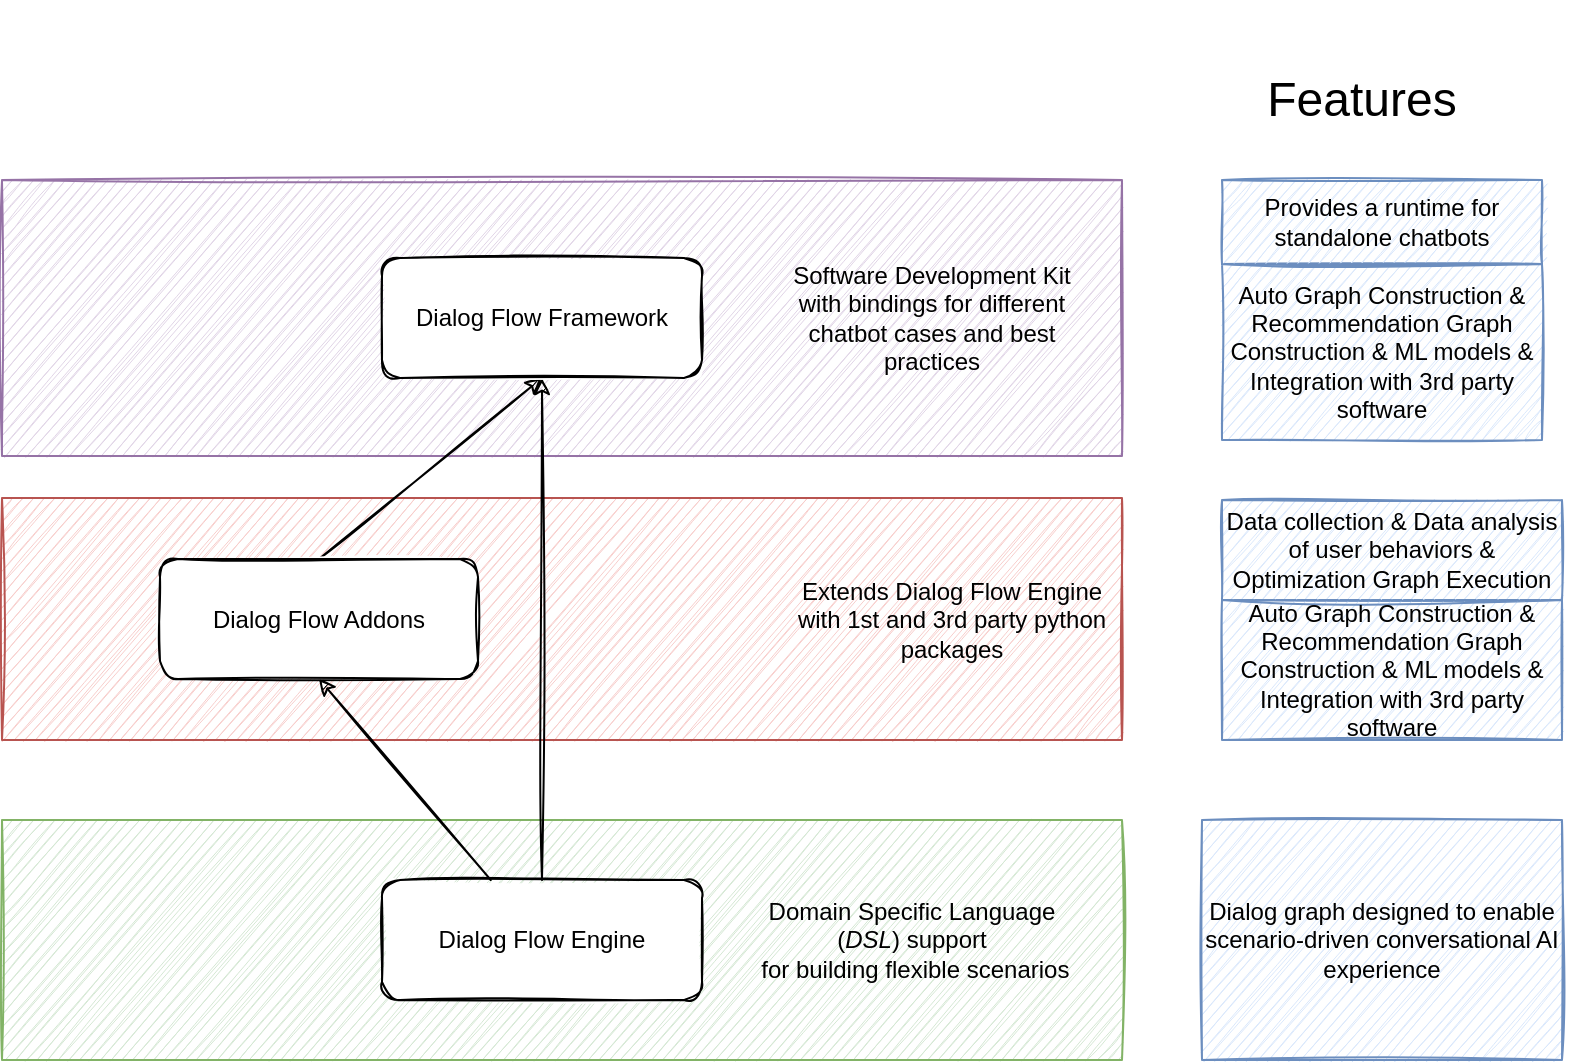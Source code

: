 <mxfile scale="20" border="0"><diagram id="JaFah7PjJ86j10p3dxxR" name="Page-1"><mxGraphModel dx="1389" dy="488" grid="1" gridSize="10" guides="1" tooltips="1" connect="1" arrows="1" fold="1" page="1" pageScale="1" pageWidth="413" pageHeight="583" math="0" shadow="0"><root><mxCell id="0"/><mxCell id="1" parent="0"/><mxCell id="14" value="&lt;span&gt;Dialog graph designed to enable scenario-driven conversational AI experience&lt;/span&gt;" style="rounded=0;whiteSpace=wrap;html=1;fillColor=#dae8fc;strokeColor=#6c8ebf;sketch=1;" parent="1" vertex="1"><mxGeometry x="640" y="680" width="180" height="120" as="geometry"/></mxCell><mxCell id="15" value="" style="rounded=0;whiteSpace=wrap;html=1;fillColor=#e1d5e7;strokeColor=#9673a6;sketch=1;" parent="1" vertex="1"><mxGeometry x="40" y="360" width="560" height="138" as="geometry"/></mxCell><mxCell id="16" value="" style="rounded=0;whiteSpace=wrap;html=1;fillColor=#f8cecc;strokeColor=#b85450;sketch=1;" parent="1" vertex="1"><mxGeometry x="40" y="519" width="560" height="121" as="geometry"/></mxCell><mxCell id="17" value="" style="rounded=0;whiteSpace=wrap;html=1;fillColor=#d5e8d4;strokeColor=#82b366;sketch=1;" parent="1" vertex="1"><mxGeometry x="40" y="680" width="560" height="120" as="geometry"/></mxCell><mxCell id="18" value="" style="edgeStyle=none;html=1;entryX=0.5;entryY=1;entryDx=0;entryDy=0;sketch=1;" parent="1" source="20" target="22" edge="1"><mxGeometry relative="1" as="geometry"><mxPoint x="460" y="609" as="targetPoint"/></mxGeometry></mxCell><mxCell id="19" style="edgeStyle=none;html=1;exitX=0.5;exitY=0;exitDx=0;exitDy=0;entryX=0.5;entryY=1;entryDx=0;entryDy=0;sketch=1;" parent="1" source="20" target="23" edge="1"><mxGeometry relative="1" as="geometry"/></mxCell><mxCell id="20" value="Dialog Flow Engine" style="rounded=1;whiteSpace=wrap;html=1;sketch=1;" parent="1" vertex="1"><mxGeometry x="230" y="710" width="160" height="60" as="geometry"/></mxCell><mxCell id="21" style="edgeStyle=none;html=1;exitX=0.5;exitY=0;exitDx=0;exitDy=0;entryX=0.5;entryY=1;entryDx=0;entryDy=0;sketch=1;" parent="1" source="22" target="23" edge="1"><mxGeometry relative="1" as="geometry"/></mxCell><mxCell id="22" value="Dialog Flow Addons" style="rounded=1;whiteSpace=wrap;html=1;sketch=1;" parent="1" vertex="1"><mxGeometry x="119" y="549.5" width="159" height="60" as="geometry"/></mxCell><mxCell id="23" value="Dialog Flow Framework" style="rounded=1;whiteSpace=wrap;html=1;sketch=1;" parent="1" vertex="1"><mxGeometry x="230" y="399" width="160" height="60" as="geometry"/></mxCell><mxCell id="24" value="&lt;span class=&quot;text&quot; lang=&quot;en&quot;&gt;&lt;br&gt;Domain Specific Language (&lt;em&gt;DSL&lt;/em&gt;) support&lt;br&gt;&amp;nbsp;for building flexible scenarios&lt;br&gt;&amp;nbsp;&lt;/span&gt;" style="text;html=1;strokeColor=none;fillColor=none;align=center;verticalAlign=middle;whiteSpace=wrap;rounded=0;opacity=50;sketch=1;" parent="1" vertex="1"><mxGeometry x="410" y="700" width="170" height="80" as="geometry"/></mxCell><mxCell id="25" value="Extends Dialog Flow Engine with&amp;nbsp;&lt;span class=&quot;VIiyi&quot; lang=&quot;en&quot;&gt;1st and 3rd party python packages&lt;/span&gt;" style="text;html=1;strokeColor=none;fillColor=none;align=center;verticalAlign=middle;whiteSpace=wrap;rounded=0;opacity=50;sketch=1;" parent="1" vertex="1"><mxGeometry x="430" y="539.5" width="170" height="80" as="geometry"/></mxCell><mxCell id="26" value="Software Development Kit&lt;br&gt;with bindings for different chatbot cases and best practices" style="text;html=1;strokeColor=none;fillColor=none;align=center;verticalAlign=middle;whiteSpace=wrap;rounded=0;opacity=50;sketch=1;" parent="1" vertex="1"><mxGeometry x="420" y="389" width="170" height="80" as="geometry"/></mxCell><mxCell id="27" value="&lt;font style=&quot;font-size: 24px&quot;&gt;Features&lt;/font&gt;" style="text;html=1;strokeColor=none;fillColor=none;align=center;verticalAlign=middle;whiteSpace=wrap;rounded=0;" parent="1" vertex="1"><mxGeometry x="610" y="270" width="220" height="100" as="geometry"/></mxCell><mxCell id="28" value="Data collection &amp;amp; Data analysis of user behaviors &amp;amp; Optimization Graph Execution" style="rounded=0;whiteSpace=wrap;html=1;fillColor=#dae8fc;strokeColor=#6c8ebf;sketch=1;" parent="1" vertex="1"><mxGeometry x="650" y="520" width="170" height="50" as="geometry"/></mxCell><mxCell id="29" value="Auto Graph Construction &amp;amp; Recommendation Graph Construction &amp;amp; ML models &amp;amp; Integration with 3rd party software" style="rounded=0;whiteSpace=wrap;html=1;fillColor=#dae8fc;strokeColor=#6c8ebf;sketch=1;" parent="1" vertex="1"><mxGeometry x="650" y="402" width="160" height="88" as="geometry"/></mxCell><mxCell id="30" value="Provides a runtime for standalone chatbots" style="rounded=0;whiteSpace=wrap;html=1;fillColor=#dae8fc;strokeColor=#6c8ebf;sketch=1;" parent="1" vertex="1"><mxGeometry x="650" y="360" width="160" height="42" as="geometry"/></mxCell><mxCell id="31" value="Auto Graph Construction &amp;amp; Recommendation Graph Construction &amp;amp; ML models &amp;amp; Integration with 3rd party software" style="rounded=0;whiteSpace=wrap;html=1;fillColor=#dae8fc;strokeColor=#6c8ebf;sketch=1;" parent="1" vertex="1"><mxGeometry x="650" y="570" width="170" height="70" as="geometry"/></mxCell></root></mxGraphModel></diagram></mxfile>